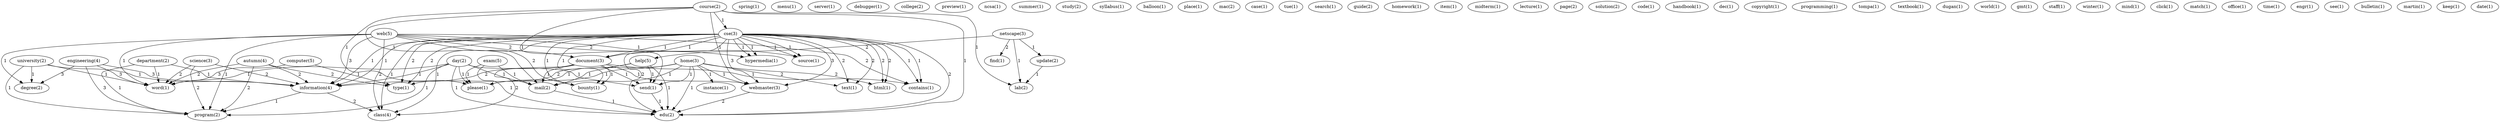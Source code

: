 digraph G {
  home [ label="home(3)" ];
  instance [ label="instance(1)" ];
  webmaster [ label="webmaster(3)" ];
  text [ label="text(1)" ];
  html [ label="html(1)" ];
  send [ label="send(1)" ];
  type [ label="type(1)" ];
  mail [ label="mail(2)" ];
  please [ label="please(1)" ];
  edu [ label="edu(2)" ];
  spring [ label="spring(1)" ];
  menu [ label="menu(1)" ];
  engineering [ label="engineering(4)" ];
  degree [ label="degree(2)" ];
  information [ label="information(4)" ];
  program [ label="program(2)" ];
  word [ label="word(1)" ];
  server [ label="server(1)" ];
  debugger [ label="debugger(1)" ];
  college [ label="college(2)" ];
  preview [ label="preview(1)" ];
  ncsa [ label="ncsa(1)" ];
  summer [ label="summer(1)" ];
  netscape [ label="netscape(3)" ];
  update [ label="update(2)" ];
  lab [ label="lab(2)" ];
  help [ label="help(5)" ];
  find [ label="find(1)" ];
  study [ label="study(2)" ];
  syllabus [ label="syllabus(1)" ];
  balloon [ label="balloon(1)" ];
  place [ label="place(1)" ];
  mac [ label="mac(2)" ];
  cse [ label="cse(6)" ];
  document [ label="document(3)" ];
  hypermedia [ label="hypermedia(1)" ];
  contains [ label="contains(1)" ];
  bounty [ label="bounty(1)" ];
  source [ label="source(1)" ];
  class [ label="class(4)" ];
  course [ label="course(2)" ];
  cse [ label="cse(3)" ];
  case [ label="case(1)" ];
  web [ label="web(5)" ];
  tue [ label="tue(1)" ];
  university [ label="university(2)" ];
  search [ label="search(1)" ];
  guide [ label="guide(2)" ];
  homework [ label="homework(1)" ];
  item [ label="item(1)" ];
  midterm [ label="midterm(1)" ];
  lecture [ label="lecture(1)" ];
  page [ label="page(2)" ];
  solution [ label="solution(2)" ];
  day [ label="day(2)" ];
  code [ label="code(1)" ];
  handbook [ label="handbook(1)" ];
  dec [ label="dec(1)" ];
  department [ label="department(2)" ];
  copyright [ label="copyright(1)" ];
  programming [ label="programming(1)" ];
  science [ label="science(3)" ];
  tompa [ label="tompa(1)" ];
  autumn [ label="autumn(4)" ];
  textbook [ label="textbook(1)" ];
  dugan [ label="dugan(1)" ];
  world [ label="world(1)" ];
  gmt [ label="gmt(1)" ];
  staff [ label="staff(1)" ];
  winter [ label="winter(1)" ];
  computer [ label="computer(5)" ];
  mind [ label="mind(1)" ];
  click [ label="click(1)" ];
  exam [ label="exam(5)" ];
  match [ label="match(1)" ];
  office [ label="office(1)" ];
  click [ label="click(1)" ];
  time [ label="time(1)" ];
  engr [ label="engr(1)" ];
  see [ label="see(1)" ];
  bulletin [ label="bulletin(1)" ];
  martin [ label="martin(1)" ];
  keep [ label="keep(1)" ];
  date [ label="date(1)" ];
  home -> instance [ label="1" ];
  home -> webmaster [ label="1" ];
  home -> text [ label="2" ];
  home -> html [ label="2" ];
  home -> send [ label="1" ];
  home -> type [ label="2" ];
  home -> mail [ label="1" ];
  home -> please [ label="1" ];
  home -> edu [ label="1" ];
  engineering -> degree [ label="3" ];
  engineering -> information [ label="3" ];
  engineering -> program [ label="3" ];
  engineering -> word [ label="3" ];
  netscape -> update [ label="1" ];
  netscape -> lab [ label="1" ];
  netscape -> help [ label="2" ];
  netscape -> find [ label="2" ];
  update -> lab [ label="1" ];
  cse -> document [ label="1" ];
  cse -> hypermedia [ label="1" ];
  cse -> contains [ label="1" ];
  cse -> webmaster [ label="3" ];
  cse -> text [ label="2" ];
  cse -> html [ label="2" ];
  cse -> bounty [ label="1" ];
  cse -> information [ label="1" ];
  cse -> source [ label="1" ];
  cse -> class [ label="1" ];
  cse -> type [ label="2" ];
  cse -> edu [ label="2" ];
  course -> cse [ label="1" ];
  course -> lab [ label="1" ];
  course -> webmaster [ label="1" ];
  course -> send [ label="1" ];
  course -> mail [ label="1" ];
  course -> please [ label="1" ];
  course -> edu [ label="1" ];
  cse -> document [ label="1" ];
  cse -> hypermedia [ label="1" ];
  cse -> contains [ label="1" ];
  cse -> webmaster [ label="3" ];
  cse -> text [ label="2" ];
  cse -> html [ label="2" ];
  cse -> bounty [ label="1" ];
  cse -> information [ label="1" ];
  cse -> source [ label="1" ];
  cse -> class [ label="1" ];
  cse -> type [ label="2" ];
  cse -> edu [ label="2" ];
  web -> document [ label="2" ];
  web -> hypermedia [ label="2" ];
  web -> degree [ label="1" ];
  web -> contains [ label="2" ];
  web -> bounty [ label="2" ];
  web -> information [ label="3" ];
  web -> source [ label="1" ];
  web -> class [ label="2" ];
  web -> program [ label="1" ];
  web -> word [ label="1" ];
  university -> degree [ label="1" ];
  university -> information [ label="1" ];
  university -> program [ label="1" ];
  university -> word [ label="1" ];
  document -> contains [ label="1" ];
  document -> webmaster [ label="1" ];
  document -> bounty [ label="1" ];
  document -> information [ label="2" ];
  document -> class [ label="2" ];
  document -> send [ label="1" ];
  document -> mail [ label="1" ];
  webmaster -> edu [ label="2" ];
  day -> information [ label="1" ];
  day -> program [ label="1" ];
  day -> send [ label="1" ];
  day -> mail [ label="1" ];
  day -> please [ label="1" ];
  day -> word [ label="1" ];
  day -> edu [ label="1" ];
  help -> send [ label="1" ];
  help -> mail [ label="1" ];
  help -> please [ label="1" ];
  help -> edu [ label="1" ];
  department -> information [ label="1" ];
  department -> program [ label="1" ];
  department -> word [ label="1" ];
  science -> information [ label="2" ];
  science -> program [ label="2" ];
  science -> word [ label="2" ];
  autumn -> information [ label="2" ];
  autumn -> program [ label="2" ];
  autumn -> type [ label="2" ];
  autumn -> word [ label="2" ];
  information -> class [ label="2" ];
  information -> program [ label="1" ];
  computer -> type [ label="1" ];
  computer -> word [ label="3" ];
  send -> edu [ label="1" ];
  exam -> mail [ label="1" ];
  exam -> please [ label="1" ];
  exam -> edu [ label="1" ];
  mail -> edu [ label="1" ];
}
